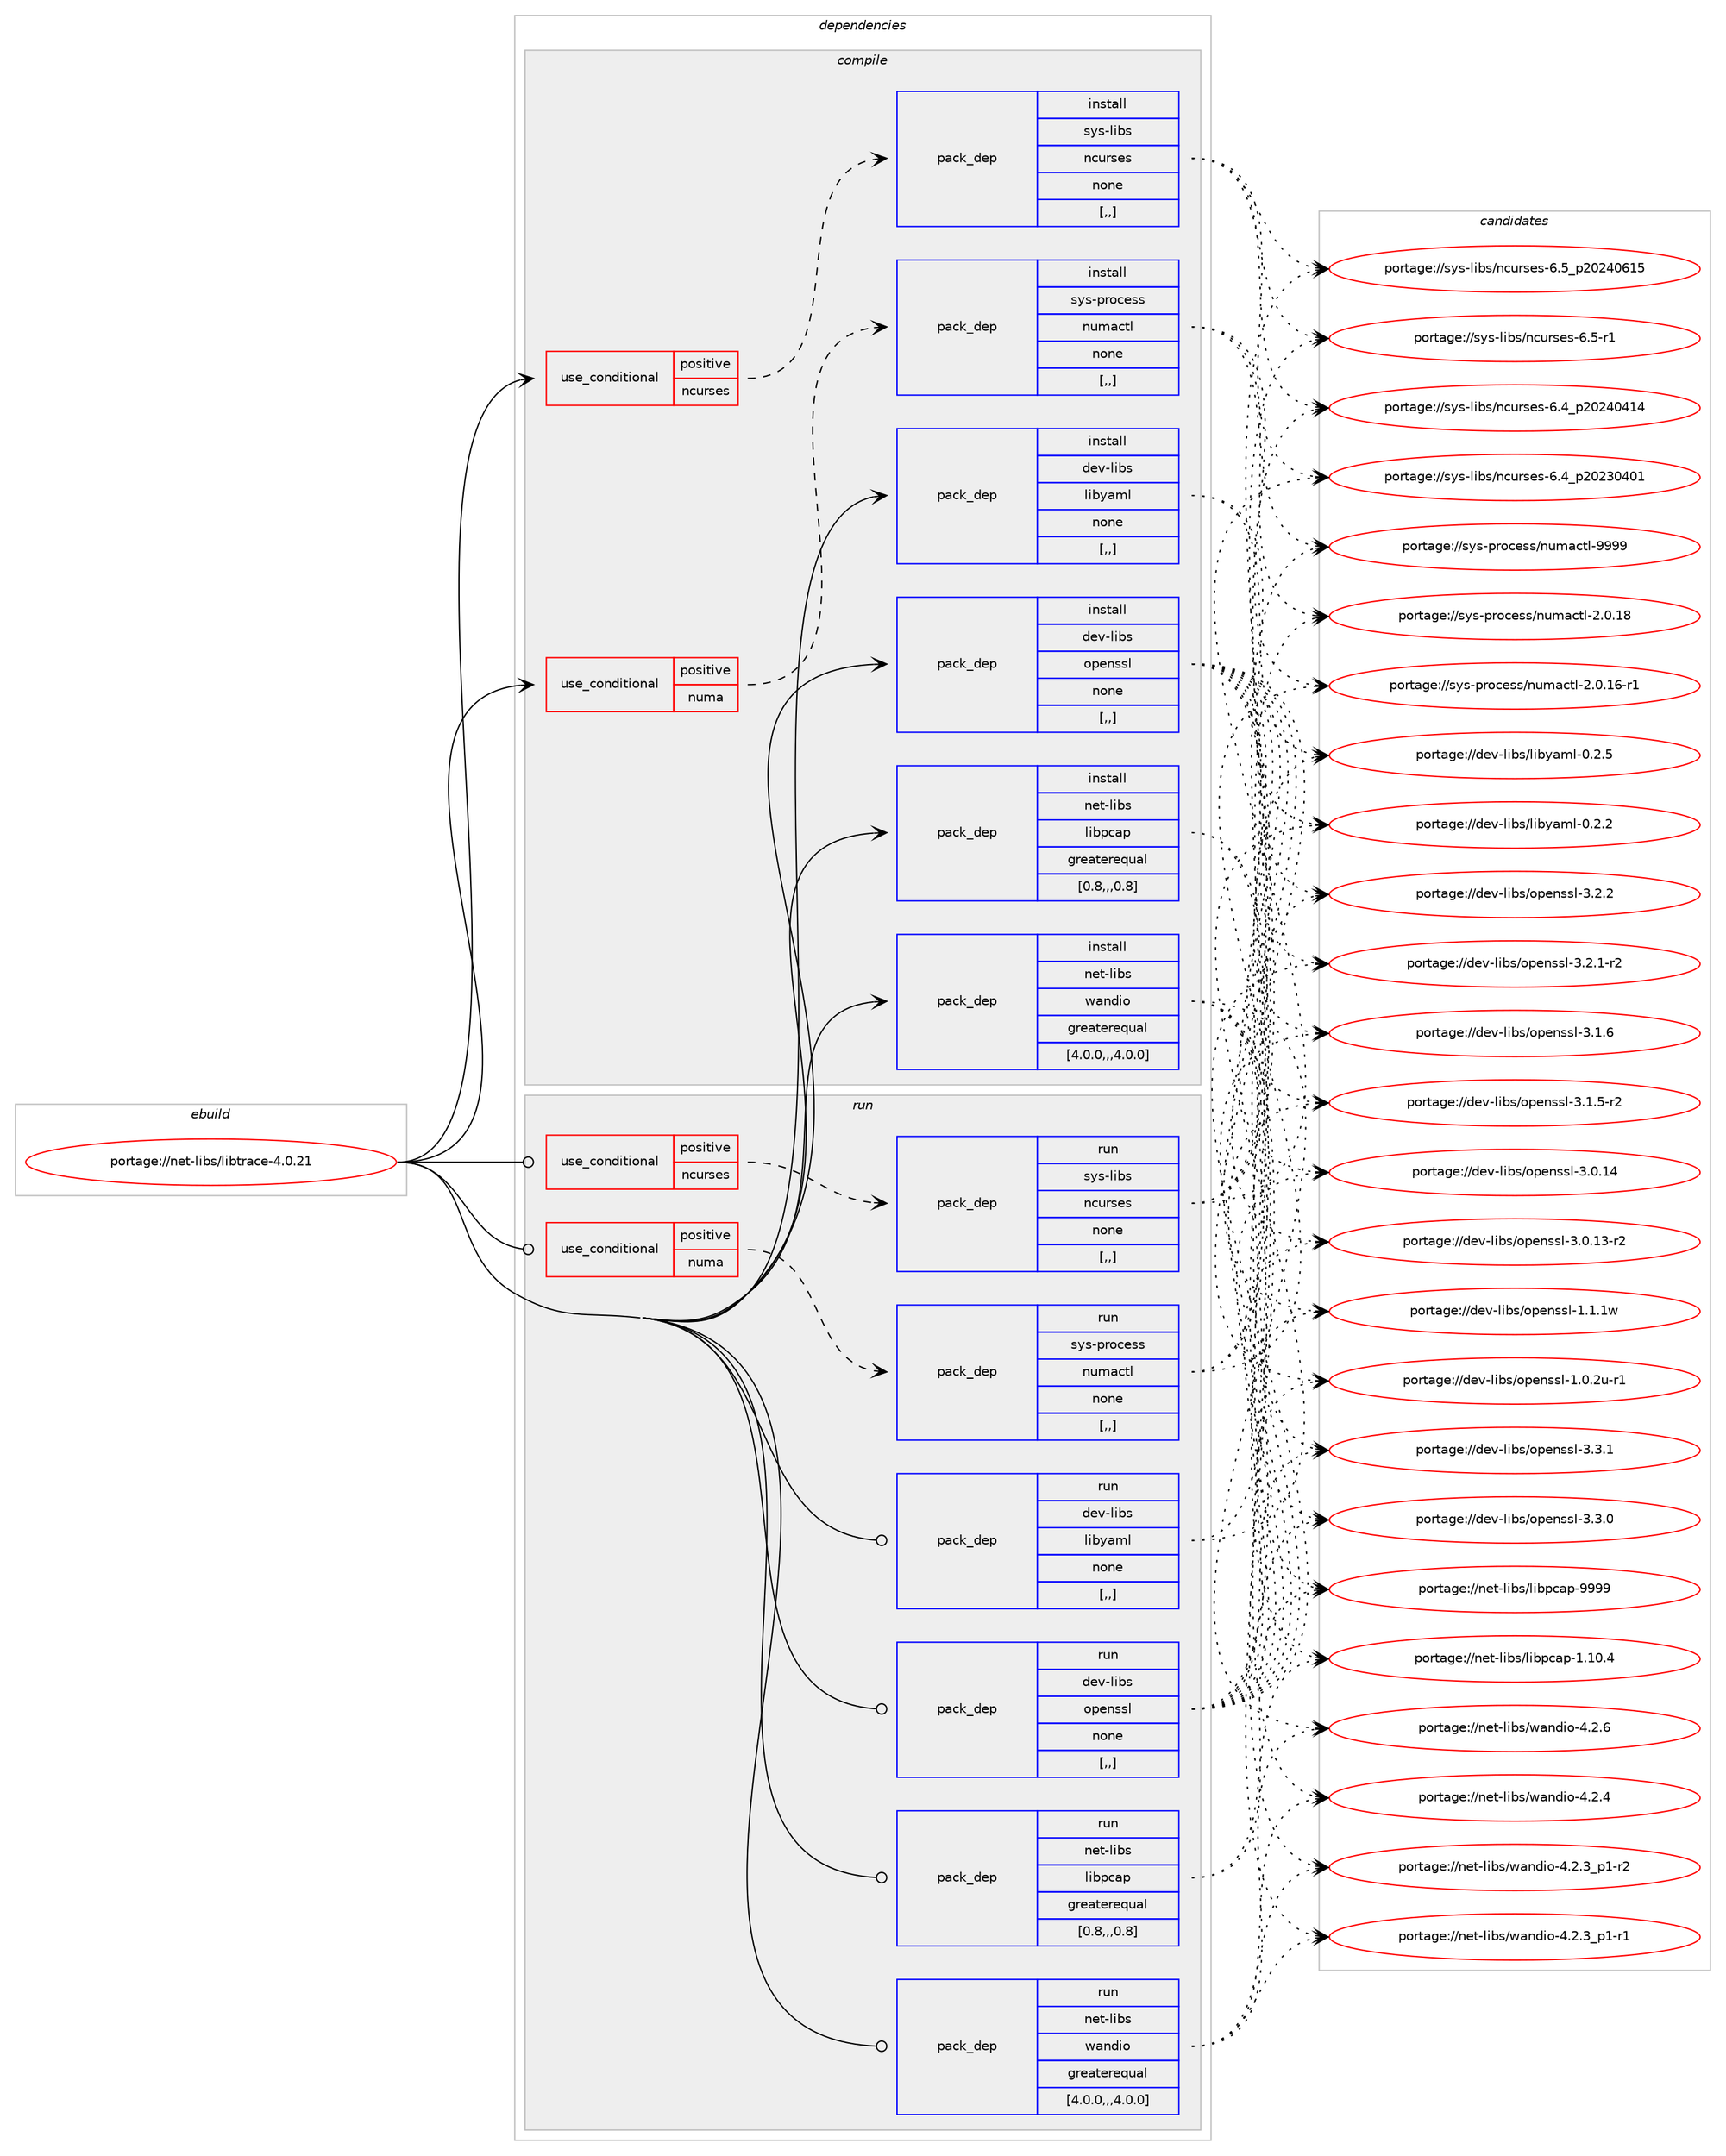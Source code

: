 digraph prolog {

# *************
# Graph options
# *************

newrank=true;
concentrate=true;
compound=true;
graph [rankdir=LR,fontname=Helvetica,fontsize=10,ranksep=1.5];#, ranksep=2.5, nodesep=0.2];
edge  [arrowhead=vee];
node  [fontname=Helvetica,fontsize=10];

# **********
# The ebuild
# **********

subgraph cluster_leftcol {
color=gray;
label=<<i>ebuild</i>>;
id [label="portage://net-libs/libtrace-4.0.21", color=red, width=4, href="../net-libs/libtrace-4.0.21.svg"];
}

# ****************
# The dependencies
# ****************

subgraph cluster_midcol {
color=gray;
label=<<i>dependencies</i>>;
subgraph cluster_compile {
fillcolor="#eeeeee";
style=filled;
label=<<i>compile</i>>;
subgraph cond93683 {
dependency359088 [label=<<TABLE BORDER="0" CELLBORDER="1" CELLSPACING="0" CELLPADDING="4"><TR><TD ROWSPAN="3" CELLPADDING="10">use_conditional</TD></TR><TR><TD>positive</TD></TR><TR><TD>ncurses</TD></TR></TABLE>>, shape=none, color=red];
subgraph pack262730 {
dependency359089 [label=<<TABLE BORDER="0" CELLBORDER="1" CELLSPACING="0" CELLPADDING="4" WIDTH="220"><TR><TD ROWSPAN="6" CELLPADDING="30">pack_dep</TD></TR><TR><TD WIDTH="110">install</TD></TR><TR><TD>sys-libs</TD></TR><TR><TD>ncurses</TD></TR><TR><TD>none</TD></TR><TR><TD>[,,]</TD></TR></TABLE>>, shape=none, color=blue];
}
dependency359088:e -> dependency359089:w [weight=20,style="dashed",arrowhead="vee"];
}
id:e -> dependency359088:w [weight=20,style="solid",arrowhead="vee"];
subgraph cond93684 {
dependency359090 [label=<<TABLE BORDER="0" CELLBORDER="1" CELLSPACING="0" CELLPADDING="4"><TR><TD ROWSPAN="3" CELLPADDING="10">use_conditional</TD></TR><TR><TD>positive</TD></TR><TR><TD>numa</TD></TR></TABLE>>, shape=none, color=red];
subgraph pack262731 {
dependency359091 [label=<<TABLE BORDER="0" CELLBORDER="1" CELLSPACING="0" CELLPADDING="4" WIDTH="220"><TR><TD ROWSPAN="6" CELLPADDING="30">pack_dep</TD></TR><TR><TD WIDTH="110">install</TD></TR><TR><TD>sys-process</TD></TR><TR><TD>numactl</TD></TR><TR><TD>none</TD></TR><TR><TD>[,,]</TD></TR></TABLE>>, shape=none, color=blue];
}
dependency359090:e -> dependency359091:w [weight=20,style="dashed",arrowhead="vee"];
}
id:e -> dependency359090:w [weight=20,style="solid",arrowhead="vee"];
subgraph pack262732 {
dependency359092 [label=<<TABLE BORDER="0" CELLBORDER="1" CELLSPACING="0" CELLPADDING="4" WIDTH="220"><TR><TD ROWSPAN="6" CELLPADDING="30">pack_dep</TD></TR><TR><TD WIDTH="110">install</TD></TR><TR><TD>dev-libs</TD></TR><TR><TD>libyaml</TD></TR><TR><TD>none</TD></TR><TR><TD>[,,]</TD></TR></TABLE>>, shape=none, color=blue];
}
id:e -> dependency359092:w [weight=20,style="solid",arrowhead="vee"];
subgraph pack262733 {
dependency359093 [label=<<TABLE BORDER="0" CELLBORDER="1" CELLSPACING="0" CELLPADDING="4" WIDTH="220"><TR><TD ROWSPAN="6" CELLPADDING="30">pack_dep</TD></TR><TR><TD WIDTH="110">install</TD></TR><TR><TD>dev-libs</TD></TR><TR><TD>openssl</TD></TR><TR><TD>none</TD></TR><TR><TD>[,,]</TD></TR></TABLE>>, shape=none, color=blue];
}
id:e -> dependency359093:w [weight=20,style="solid",arrowhead="vee"];
subgraph pack262734 {
dependency359094 [label=<<TABLE BORDER="0" CELLBORDER="1" CELLSPACING="0" CELLPADDING="4" WIDTH="220"><TR><TD ROWSPAN="6" CELLPADDING="30">pack_dep</TD></TR><TR><TD WIDTH="110">install</TD></TR><TR><TD>net-libs</TD></TR><TR><TD>libpcap</TD></TR><TR><TD>greaterequal</TD></TR><TR><TD>[0.8,,,0.8]</TD></TR></TABLE>>, shape=none, color=blue];
}
id:e -> dependency359094:w [weight=20,style="solid",arrowhead="vee"];
subgraph pack262735 {
dependency359095 [label=<<TABLE BORDER="0" CELLBORDER="1" CELLSPACING="0" CELLPADDING="4" WIDTH="220"><TR><TD ROWSPAN="6" CELLPADDING="30">pack_dep</TD></TR><TR><TD WIDTH="110">install</TD></TR><TR><TD>net-libs</TD></TR><TR><TD>wandio</TD></TR><TR><TD>greaterequal</TD></TR><TR><TD>[4.0.0,,,4.0.0]</TD></TR></TABLE>>, shape=none, color=blue];
}
id:e -> dependency359095:w [weight=20,style="solid",arrowhead="vee"];
}
subgraph cluster_compileandrun {
fillcolor="#eeeeee";
style=filled;
label=<<i>compile and run</i>>;
}
subgraph cluster_run {
fillcolor="#eeeeee";
style=filled;
label=<<i>run</i>>;
subgraph cond93685 {
dependency359096 [label=<<TABLE BORDER="0" CELLBORDER="1" CELLSPACING="0" CELLPADDING="4"><TR><TD ROWSPAN="3" CELLPADDING="10">use_conditional</TD></TR><TR><TD>positive</TD></TR><TR><TD>ncurses</TD></TR></TABLE>>, shape=none, color=red];
subgraph pack262736 {
dependency359097 [label=<<TABLE BORDER="0" CELLBORDER="1" CELLSPACING="0" CELLPADDING="4" WIDTH="220"><TR><TD ROWSPAN="6" CELLPADDING="30">pack_dep</TD></TR><TR><TD WIDTH="110">run</TD></TR><TR><TD>sys-libs</TD></TR><TR><TD>ncurses</TD></TR><TR><TD>none</TD></TR><TR><TD>[,,]</TD></TR></TABLE>>, shape=none, color=blue];
}
dependency359096:e -> dependency359097:w [weight=20,style="dashed",arrowhead="vee"];
}
id:e -> dependency359096:w [weight=20,style="solid",arrowhead="odot"];
subgraph cond93686 {
dependency359098 [label=<<TABLE BORDER="0" CELLBORDER="1" CELLSPACING="0" CELLPADDING="4"><TR><TD ROWSPAN="3" CELLPADDING="10">use_conditional</TD></TR><TR><TD>positive</TD></TR><TR><TD>numa</TD></TR></TABLE>>, shape=none, color=red];
subgraph pack262737 {
dependency359099 [label=<<TABLE BORDER="0" CELLBORDER="1" CELLSPACING="0" CELLPADDING="4" WIDTH="220"><TR><TD ROWSPAN="6" CELLPADDING="30">pack_dep</TD></TR><TR><TD WIDTH="110">run</TD></TR><TR><TD>sys-process</TD></TR><TR><TD>numactl</TD></TR><TR><TD>none</TD></TR><TR><TD>[,,]</TD></TR></TABLE>>, shape=none, color=blue];
}
dependency359098:e -> dependency359099:w [weight=20,style="dashed",arrowhead="vee"];
}
id:e -> dependency359098:w [weight=20,style="solid",arrowhead="odot"];
subgraph pack262738 {
dependency359100 [label=<<TABLE BORDER="0" CELLBORDER="1" CELLSPACING="0" CELLPADDING="4" WIDTH="220"><TR><TD ROWSPAN="6" CELLPADDING="30">pack_dep</TD></TR><TR><TD WIDTH="110">run</TD></TR><TR><TD>dev-libs</TD></TR><TR><TD>libyaml</TD></TR><TR><TD>none</TD></TR><TR><TD>[,,]</TD></TR></TABLE>>, shape=none, color=blue];
}
id:e -> dependency359100:w [weight=20,style="solid",arrowhead="odot"];
subgraph pack262739 {
dependency359101 [label=<<TABLE BORDER="0" CELLBORDER="1" CELLSPACING="0" CELLPADDING="4" WIDTH="220"><TR><TD ROWSPAN="6" CELLPADDING="30">pack_dep</TD></TR><TR><TD WIDTH="110">run</TD></TR><TR><TD>dev-libs</TD></TR><TR><TD>openssl</TD></TR><TR><TD>none</TD></TR><TR><TD>[,,]</TD></TR></TABLE>>, shape=none, color=blue];
}
id:e -> dependency359101:w [weight=20,style="solid",arrowhead="odot"];
subgraph pack262740 {
dependency359102 [label=<<TABLE BORDER="0" CELLBORDER="1" CELLSPACING="0" CELLPADDING="4" WIDTH="220"><TR><TD ROWSPAN="6" CELLPADDING="30">pack_dep</TD></TR><TR><TD WIDTH="110">run</TD></TR><TR><TD>net-libs</TD></TR><TR><TD>libpcap</TD></TR><TR><TD>greaterequal</TD></TR><TR><TD>[0.8,,,0.8]</TD></TR></TABLE>>, shape=none, color=blue];
}
id:e -> dependency359102:w [weight=20,style="solid",arrowhead="odot"];
subgraph pack262741 {
dependency359103 [label=<<TABLE BORDER="0" CELLBORDER="1" CELLSPACING="0" CELLPADDING="4" WIDTH="220"><TR><TD ROWSPAN="6" CELLPADDING="30">pack_dep</TD></TR><TR><TD WIDTH="110">run</TD></TR><TR><TD>net-libs</TD></TR><TR><TD>wandio</TD></TR><TR><TD>greaterequal</TD></TR><TR><TD>[4.0.0,,,4.0.0]</TD></TR></TABLE>>, shape=none, color=blue];
}
id:e -> dependency359103:w [weight=20,style="solid",arrowhead="odot"];
}
}

# **************
# The candidates
# **************

subgraph cluster_choices {
rank=same;
color=gray;
label=<<i>candidates</i>>;

subgraph choice262730 {
color=black;
nodesep=1;
choice1151211154510810598115471109911711411510111545544653951125048505248544953 [label="portage://sys-libs/ncurses-6.5_p20240615", color=red, width=4,href="../sys-libs/ncurses-6.5_p20240615.svg"];
choice11512111545108105981154711099117114115101115455446534511449 [label="portage://sys-libs/ncurses-6.5-r1", color=red, width=4,href="../sys-libs/ncurses-6.5-r1.svg"];
choice1151211154510810598115471109911711411510111545544652951125048505248524952 [label="portage://sys-libs/ncurses-6.4_p20240414", color=red, width=4,href="../sys-libs/ncurses-6.4_p20240414.svg"];
choice1151211154510810598115471109911711411510111545544652951125048505148524849 [label="portage://sys-libs/ncurses-6.4_p20230401", color=red, width=4,href="../sys-libs/ncurses-6.4_p20230401.svg"];
dependency359089:e -> choice1151211154510810598115471109911711411510111545544653951125048505248544953:w [style=dotted,weight="100"];
dependency359089:e -> choice11512111545108105981154711099117114115101115455446534511449:w [style=dotted,weight="100"];
dependency359089:e -> choice1151211154510810598115471109911711411510111545544652951125048505248524952:w [style=dotted,weight="100"];
dependency359089:e -> choice1151211154510810598115471109911711411510111545544652951125048505148524849:w [style=dotted,weight="100"];
}
subgraph choice262731 {
color=black;
nodesep=1;
choice11512111545112114111991011151154711011710997991161084557575757 [label="portage://sys-process/numactl-9999", color=red, width=4,href="../sys-process/numactl-9999.svg"];
choice115121115451121141119910111511547110117109979911610845504648464956 [label="portage://sys-process/numactl-2.0.18", color=red, width=4,href="../sys-process/numactl-2.0.18.svg"];
choice1151211154511211411199101115115471101171099799116108455046484649544511449 [label="portage://sys-process/numactl-2.0.16-r1", color=red, width=4,href="../sys-process/numactl-2.0.16-r1.svg"];
dependency359091:e -> choice11512111545112114111991011151154711011710997991161084557575757:w [style=dotted,weight="100"];
dependency359091:e -> choice115121115451121141119910111511547110117109979911610845504648464956:w [style=dotted,weight="100"];
dependency359091:e -> choice1151211154511211411199101115115471101171099799116108455046484649544511449:w [style=dotted,weight="100"];
}
subgraph choice262732 {
color=black;
nodesep=1;
choice1001011184510810598115471081059812197109108454846504653 [label="portage://dev-libs/libyaml-0.2.5", color=red, width=4,href="../dev-libs/libyaml-0.2.5.svg"];
choice1001011184510810598115471081059812197109108454846504650 [label="portage://dev-libs/libyaml-0.2.2", color=red, width=4,href="../dev-libs/libyaml-0.2.2.svg"];
dependency359092:e -> choice1001011184510810598115471081059812197109108454846504653:w [style=dotted,weight="100"];
dependency359092:e -> choice1001011184510810598115471081059812197109108454846504650:w [style=dotted,weight="100"];
}
subgraph choice262733 {
color=black;
nodesep=1;
choice100101118451081059811547111112101110115115108455146514649 [label="portage://dev-libs/openssl-3.3.1", color=red, width=4,href="../dev-libs/openssl-3.3.1.svg"];
choice100101118451081059811547111112101110115115108455146514648 [label="portage://dev-libs/openssl-3.3.0", color=red, width=4,href="../dev-libs/openssl-3.3.0.svg"];
choice100101118451081059811547111112101110115115108455146504650 [label="portage://dev-libs/openssl-3.2.2", color=red, width=4,href="../dev-libs/openssl-3.2.2.svg"];
choice1001011184510810598115471111121011101151151084551465046494511450 [label="portage://dev-libs/openssl-3.2.1-r2", color=red, width=4,href="../dev-libs/openssl-3.2.1-r2.svg"];
choice100101118451081059811547111112101110115115108455146494654 [label="portage://dev-libs/openssl-3.1.6", color=red, width=4,href="../dev-libs/openssl-3.1.6.svg"];
choice1001011184510810598115471111121011101151151084551464946534511450 [label="portage://dev-libs/openssl-3.1.5-r2", color=red, width=4,href="../dev-libs/openssl-3.1.5-r2.svg"];
choice10010111845108105981154711111210111011511510845514648464952 [label="portage://dev-libs/openssl-3.0.14", color=red, width=4,href="../dev-libs/openssl-3.0.14.svg"];
choice100101118451081059811547111112101110115115108455146484649514511450 [label="portage://dev-libs/openssl-3.0.13-r2", color=red, width=4,href="../dev-libs/openssl-3.0.13-r2.svg"];
choice100101118451081059811547111112101110115115108454946494649119 [label="portage://dev-libs/openssl-1.1.1w", color=red, width=4,href="../dev-libs/openssl-1.1.1w.svg"];
choice1001011184510810598115471111121011101151151084549464846501174511449 [label="portage://dev-libs/openssl-1.0.2u-r1", color=red, width=4,href="../dev-libs/openssl-1.0.2u-r1.svg"];
dependency359093:e -> choice100101118451081059811547111112101110115115108455146514649:w [style=dotted,weight="100"];
dependency359093:e -> choice100101118451081059811547111112101110115115108455146514648:w [style=dotted,weight="100"];
dependency359093:e -> choice100101118451081059811547111112101110115115108455146504650:w [style=dotted,weight="100"];
dependency359093:e -> choice1001011184510810598115471111121011101151151084551465046494511450:w [style=dotted,weight="100"];
dependency359093:e -> choice100101118451081059811547111112101110115115108455146494654:w [style=dotted,weight="100"];
dependency359093:e -> choice1001011184510810598115471111121011101151151084551464946534511450:w [style=dotted,weight="100"];
dependency359093:e -> choice10010111845108105981154711111210111011511510845514648464952:w [style=dotted,weight="100"];
dependency359093:e -> choice100101118451081059811547111112101110115115108455146484649514511450:w [style=dotted,weight="100"];
dependency359093:e -> choice100101118451081059811547111112101110115115108454946494649119:w [style=dotted,weight="100"];
dependency359093:e -> choice1001011184510810598115471111121011101151151084549464846501174511449:w [style=dotted,weight="100"];
}
subgraph choice262734 {
color=black;
nodesep=1;
choice1101011164510810598115471081059811299971124557575757 [label="portage://net-libs/libpcap-9999", color=red, width=4,href="../net-libs/libpcap-9999.svg"];
choice11010111645108105981154710810598112999711245494649484652 [label="portage://net-libs/libpcap-1.10.4", color=red, width=4,href="../net-libs/libpcap-1.10.4.svg"];
dependency359094:e -> choice1101011164510810598115471081059811299971124557575757:w [style=dotted,weight="100"];
dependency359094:e -> choice11010111645108105981154710810598112999711245494649484652:w [style=dotted,weight="100"];
}
subgraph choice262735 {
color=black;
nodesep=1;
choice11010111645108105981154711997110100105111455246504654 [label="portage://net-libs/wandio-4.2.6", color=red, width=4,href="../net-libs/wandio-4.2.6.svg"];
choice11010111645108105981154711997110100105111455246504652 [label="portage://net-libs/wandio-4.2.4", color=red, width=4,href="../net-libs/wandio-4.2.4.svg"];
choice1101011164510810598115471199711010010511145524650465195112494511450 [label="portage://net-libs/wandio-4.2.3_p1-r2", color=red, width=4,href="../net-libs/wandio-4.2.3_p1-r2.svg"];
choice1101011164510810598115471199711010010511145524650465195112494511449 [label="portage://net-libs/wandio-4.2.3_p1-r1", color=red, width=4,href="../net-libs/wandio-4.2.3_p1-r1.svg"];
dependency359095:e -> choice11010111645108105981154711997110100105111455246504654:w [style=dotted,weight="100"];
dependency359095:e -> choice11010111645108105981154711997110100105111455246504652:w [style=dotted,weight="100"];
dependency359095:e -> choice1101011164510810598115471199711010010511145524650465195112494511450:w [style=dotted,weight="100"];
dependency359095:e -> choice1101011164510810598115471199711010010511145524650465195112494511449:w [style=dotted,weight="100"];
}
subgraph choice262736 {
color=black;
nodesep=1;
choice1151211154510810598115471109911711411510111545544653951125048505248544953 [label="portage://sys-libs/ncurses-6.5_p20240615", color=red, width=4,href="../sys-libs/ncurses-6.5_p20240615.svg"];
choice11512111545108105981154711099117114115101115455446534511449 [label="portage://sys-libs/ncurses-6.5-r1", color=red, width=4,href="../sys-libs/ncurses-6.5-r1.svg"];
choice1151211154510810598115471109911711411510111545544652951125048505248524952 [label="portage://sys-libs/ncurses-6.4_p20240414", color=red, width=4,href="../sys-libs/ncurses-6.4_p20240414.svg"];
choice1151211154510810598115471109911711411510111545544652951125048505148524849 [label="portage://sys-libs/ncurses-6.4_p20230401", color=red, width=4,href="../sys-libs/ncurses-6.4_p20230401.svg"];
dependency359097:e -> choice1151211154510810598115471109911711411510111545544653951125048505248544953:w [style=dotted,weight="100"];
dependency359097:e -> choice11512111545108105981154711099117114115101115455446534511449:w [style=dotted,weight="100"];
dependency359097:e -> choice1151211154510810598115471109911711411510111545544652951125048505248524952:w [style=dotted,weight="100"];
dependency359097:e -> choice1151211154510810598115471109911711411510111545544652951125048505148524849:w [style=dotted,weight="100"];
}
subgraph choice262737 {
color=black;
nodesep=1;
choice11512111545112114111991011151154711011710997991161084557575757 [label="portage://sys-process/numactl-9999", color=red, width=4,href="../sys-process/numactl-9999.svg"];
choice115121115451121141119910111511547110117109979911610845504648464956 [label="portage://sys-process/numactl-2.0.18", color=red, width=4,href="../sys-process/numactl-2.0.18.svg"];
choice1151211154511211411199101115115471101171099799116108455046484649544511449 [label="portage://sys-process/numactl-2.0.16-r1", color=red, width=4,href="../sys-process/numactl-2.0.16-r1.svg"];
dependency359099:e -> choice11512111545112114111991011151154711011710997991161084557575757:w [style=dotted,weight="100"];
dependency359099:e -> choice115121115451121141119910111511547110117109979911610845504648464956:w [style=dotted,weight="100"];
dependency359099:e -> choice1151211154511211411199101115115471101171099799116108455046484649544511449:w [style=dotted,weight="100"];
}
subgraph choice262738 {
color=black;
nodesep=1;
choice1001011184510810598115471081059812197109108454846504653 [label="portage://dev-libs/libyaml-0.2.5", color=red, width=4,href="../dev-libs/libyaml-0.2.5.svg"];
choice1001011184510810598115471081059812197109108454846504650 [label="portage://dev-libs/libyaml-0.2.2", color=red, width=4,href="../dev-libs/libyaml-0.2.2.svg"];
dependency359100:e -> choice1001011184510810598115471081059812197109108454846504653:w [style=dotted,weight="100"];
dependency359100:e -> choice1001011184510810598115471081059812197109108454846504650:w [style=dotted,weight="100"];
}
subgraph choice262739 {
color=black;
nodesep=1;
choice100101118451081059811547111112101110115115108455146514649 [label="portage://dev-libs/openssl-3.3.1", color=red, width=4,href="../dev-libs/openssl-3.3.1.svg"];
choice100101118451081059811547111112101110115115108455146514648 [label="portage://dev-libs/openssl-3.3.0", color=red, width=4,href="../dev-libs/openssl-3.3.0.svg"];
choice100101118451081059811547111112101110115115108455146504650 [label="portage://dev-libs/openssl-3.2.2", color=red, width=4,href="../dev-libs/openssl-3.2.2.svg"];
choice1001011184510810598115471111121011101151151084551465046494511450 [label="portage://dev-libs/openssl-3.2.1-r2", color=red, width=4,href="../dev-libs/openssl-3.2.1-r2.svg"];
choice100101118451081059811547111112101110115115108455146494654 [label="portage://dev-libs/openssl-3.1.6", color=red, width=4,href="../dev-libs/openssl-3.1.6.svg"];
choice1001011184510810598115471111121011101151151084551464946534511450 [label="portage://dev-libs/openssl-3.1.5-r2", color=red, width=4,href="../dev-libs/openssl-3.1.5-r2.svg"];
choice10010111845108105981154711111210111011511510845514648464952 [label="portage://dev-libs/openssl-3.0.14", color=red, width=4,href="../dev-libs/openssl-3.0.14.svg"];
choice100101118451081059811547111112101110115115108455146484649514511450 [label="portage://dev-libs/openssl-3.0.13-r2", color=red, width=4,href="../dev-libs/openssl-3.0.13-r2.svg"];
choice100101118451081059811547111112101110115115108454946494649119 [label="portage://dev-libs/openssl-1.1.1w", color=red, width=4,href="../dev-libs/openssl-1.1.1w.svg"];
choice1001011184510810598115471111121011101151151084549464846501174511449 [label="portage://dev-libs/openssl-1.0.2u-r1", color=red, width=4,href="../dev-libs/openssl-1.0.2u-r1.svg"];
dependency359101:e -> choice100101118451081059811547111112101110115115108455146514649:w [style=dotted,weight="100"];
dependency359101:e -> choice100101118451081059811547111112101110115115108455146514648:w [style=dotted,weight="100"];
dependency359101:e -> choice100101118451081059811547111112101110115115108455146504650:w [style=dotted,weight="100"];
dependency359101:e -> choice1001011184510810598115471111121011101151151084551465046494511450:w [style=dotted,weight="100"];
dependency359101:e -> choice100101118451081059811547111112101110115115108455146494654:w [style=dotted,weight="100"];
dependency359101:e -> choice1001011184510810598115471111121011101151151084551464946534511450:w [style=dotted,weight="100"];
dependency359101:e -> choice10010111845108105981154711111210111011511510845514648464952:w [style=dotted,weight="100"];
dependency359101:e -> choice100101118451081059811547111112101110115115108455146484649514511450:w [style=dotted,weight="100"];
dependency359101:e -> choice100101118451081059811547111112101110115115108454946494649119:w [style=dotted,weight="100"];
dependency359101:e -> choice1001011184510810598115471111121011101151151084549464846501174511449:w [style=dotted,weight="100"];
}
subgraph choice262740 {
color=black;
nodesep=1;
choice1101011164510810598115471081059811299971124557575757 [label="portage://net-libs/libpcap-9999", color=red, width=4,href="../net-libs/libpcap-9999.svg"];
choice11010111645108105981154710810598112999711245494649484652 [label="portage://net-libs/libpcap-1.10.4", color=red, width=4,href="../net-libs/libpcap-1.10.4.svg"];
dependency359102:e -> choice1101011164510810598115471081059811299971124557575757:w [style=dotted,weight="100"];
dependency359102:e -> choice11010111645108105981154710810598112999711245494649484652:w [style=dotted,weight="100"];
}
subgraph choice262741 {
color=black;
nodesep=1;
choice11010111645108105981154711997110100105111455246504654 [label="portage://net-libs/wandio-4.2.6", color=red, width=4,href="../net-libs/wandio-4.2.6.svg"];
choice11010111645108105981154711997110100105111455246504652 [label="portage://net-libs/wandio-4.2.4", color=red, width=4,href="../net-libs/wandio-4.2.4.svg"];
choice1101011164510810598115471199711010010511145524650465195112494511450 [label="portage://net-libs/wandio-4.2.3_p1-r2", color=red, width=4,href="../net-libs/wandio-4.2.3_p1-r2.svg"];
choice1101011164510810598115471199711010010511145524650465195112494511449 [label="portage://net-libs/wandio-4.2.3_p1-r1", color=red, width=4,href="../net-libs/wandio-4.2.3_p1-r1.svg"];
dependency359103:e -> choice11010111645108105981154711997110100105111455246504654:w [style=dotted,weight="100"];
dependency359103:e -> choice11010111645108105981154711997110100105111455246504652:w [style=dotted,weight="100"];
dependency359103:e -> choice1101011164510810598115471199711010010511145524650465195112494511450:w [style=dotted,weight="100"];
dependency359103:e -> choice1101011164510810598115471199711010010511145524650465195112494511449:w [style=dotted,weight="100"];
}
}

}
